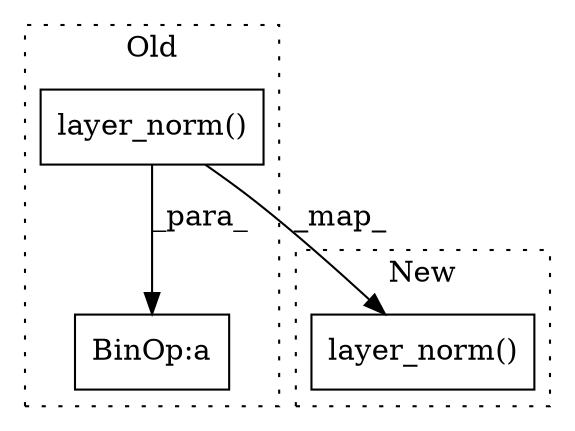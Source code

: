 digraph G {
subgraph cluster0 {
1 [label="layer_norm()" a="75" s="3833,3880" l="13,15" shape="box"];
3 [label="BinOp:a" a="82" s="3830" l="3" shape="box"];
label = "Old";
style="dotted";
}
subgraph cluster1 {
2 [label="layer_norm()" a="75" s="4527,4574" l="13,15" shape="box"];
label = "New";
style="dotted";
}
1 -> 2 [label="_map_"];
1 -> 3 [label="_para_"];
}